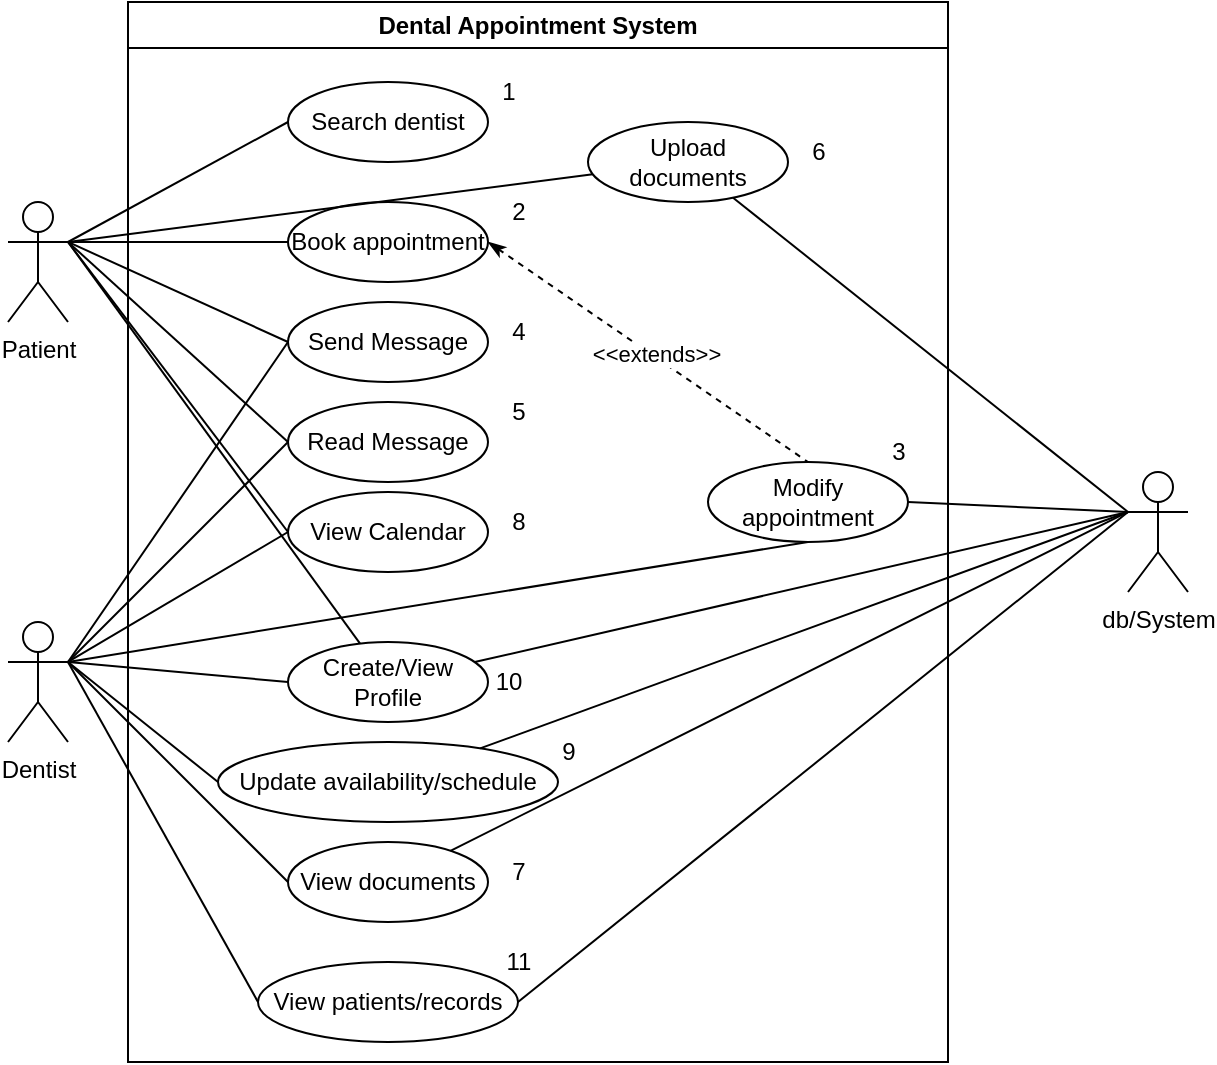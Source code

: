 <mxfile version="28.2.0">
  <diagram name="Page-1" id="wmw6oJrFdoQoXgRY6WsX">
    <mxGraphModel dx="2021" dy="1143" grid="1" gridSize="10" guides="1" tooltips="1" connect="1" arrows="1" fold="1" page="1" pageScale="1" pageWidth="850" pageHeight="1100" math="0" shadow="0">
      <root>
        <mxCell id="0" />
        <mxCell id="1" parent="0" />
        <mxCell id="Du8iLtrFkereJqny7EIQ-19" value="Dental Appointment System" style="swimlane;whiteSpace=wrap;html=1;" parent="1" vertex="1">
          <mxGeometry x="220" y="240" width="410" height="530" as="geometry" />
        </mxCell>
        <mxCell id="Du8iLtrFkereJqny7EIQ-28" value="Book appointment" style="ellipse;whiteSpace=wrap;html=1;align=center;" parent="Du8iLtrFkereJqny7EIQ-19" vertex="1">
          <mxGeometry x="80" y="100" width="100" height="40" as="geometry" />
        </mxCell>
        <mxCell id="Du8iLtrFkereJqny7EIQ-29" value="Modify appointment" style="ellipse;whiteSpace=wrap;html=1;align=center;" parent="Du8iLtrFkereJqny7EIQ-19" vertex="1">
          <mxGeometry x="290" y="230" width="100" height="40" as="geometry" />
        </mxCell>
        <mxCell id="Du8iLtrFkereJqny7EIQ-32" value="" style="endArrow=none;dashed=1;html=1;rounded=0;entryX=0.5;entryY=0;entryDx=0;entryDy=0;exitX=1;exitY=0.5;exitDx=0;exitDy=0;startArrow=classicThin;startFill=1;" parent="Du8iLtrFkereJqny7EIQ-19" source="Du8iLtrFkereJqny7EIQ-28" target="Du8iLtrFkereJqny7EIQ-29" edge="1">
          <mxGeometry width="50" height="50" relative="1" as="geometry">
            <mxPoint x="180" y="160" as="sourcePoint" />
            <mxPoint x="230" y="110" as="targetPoint" />
          </mxGeometry>
        </mxCell>
        <mxCell id="Du8iLtrFkereJqny7EIQ-33" value="&amp;lt;&amp;lt;extends&amp;gt;&amp;gt;" style="edgeLabel;html=1;align=center;verticalAlign=middle;resizable=0;points=[];" parent="Du8iLtrFkereJqny7EIQ-32" vertex="1" connectable="0">
          <mxGeometry x="0.033" y="2" relative="1" as="geometry">
            <mxPoint as="offset" />
          </mxGeometry>
        </mxCell>
        <mxCell id="Du8iLtrFkereJqny7EIQ-56" style="edgeStyle=none;rounded=0;orthogonalLoop=1;jettySize=auto;html=1;endArrow=none;endFill=0;exitX=0;exitY=0.5;exitDx=0;exitDy=0;entryX=1;entryY=0.333;entryDx=0;entryDy=0;entryPerimeter=0;" parent="Du8iLtrFkereJqny7EIQ-19" source="Du8iLtrFkereJqny7EIQ-34" target="Du8iLtrFkereJqny7EIQ-24" edge="1">
          <mxGeometry relative="1" as="geometry">
            <mxPoint x="-30" y="270" as="targetPoint" />
          </mxGeometry>
        </mxCell>
        <mxCell id="Du8iLtrFkereJqny7EIQ-34" value="Send Message" style="ellipse;whiteSpace=wrap;html=1;align=center;" parent="Du8iLtrFkereJqny7EIQ-19" vertex="1">
          <mxGeometry x="80" y="150" width="100" height="40" as="geometry" />
        </mxCell>
        <mxCell id="Du8iLtrFkereJqny7EIQ-43" value="View Calendar" style="ellipse;whiteSpace=wrap;html=1;align=center;" parent="Du8iLtrFkereJqny7EIQ-19" vertex="1">
          <mxGeometry x="80" y="245" width="100" height="40" as="geometry" />
        </mxCell>
        <mxCell id="Du8iLtrFkereJqny7EIQ-60" style="edgeStyle=none;rounded=0;orthogonalLoop=1;jettySize=auto;html=1;endArrow=none;endFill=0;" parent="Du8iLtrFkereJqny7EIQ-19" source="Du8iLtrFkereJqny7EIQ-58" edge="1">
          <mxGeometry relative="1" as="geometry">
            <mxPoint x="-30" y="120" as="targetPoint" />
          </mxGeometry>
        </mxCell>
        <mxCell id="Du8iLtrFkereJqny7EIQ-58" value="Create/View Profile" style="ellipse;whiteSpace=wrap;html=1;align=center;" parent="Du8iLtrFkereJqny7EIQ-19" vertex="1">
          <mxGeometry x="80" y="320" width="100" height="40" as="geometry" />
        </mxCell>
        <mxCell id="Du8iLtrFkereJqny7EIQ-63" style="edgeStyle=none;rounded=0;orthogonalLoop=1;jettySize=auto;html=1;endArrow=none;endFill=0;exitX=0;exitY=0.5;exitDx=0;exitDy=0;" parent="Du8iLtrFkereJqny7EIQ-19" source="Du8iLtrFkereJqny7EIQ-62" edge="1">
          <mxGeometry relative="1" as="geometry">
            <mxPoint x="-30" y="120" as="targetPoint" />
          </mxGeometry>
        </mxCell>
        <mxCell id="Du8iLtrFkereJqny7EIQ-62" value="Search dentist" style="ellipse;whiteSpace=wrap;html=1;align=center;" parent="Du8iLtrFkereJqny7EIQ-19" vertex="1">
          <mxGeometry x="80" y="40" width="100" height="40" as="geometry" />
        </mxCell>
        <mxCell id="Du8iLtrFkereJqny7EIQ-24" value="Dentist" style="shape=umlActor;verticalLabelPosition=bottom;verticalAlign=top;html=1;outlineConnect=0;" parent="Du8iLtrFkereJqny7EIQ-19" vertex="1">
          <mxGeometry x="-60" y="310" width="30" height="60" as="geometry" />
        </mxCell>
        <mxCell id="Du8iLtrFkereJqny7EIQ-46" style="edgeStyle=none;rounded=0;orthogonalLoop=1;jettySize=auto;html=1;exitX=0;exitY=0.5;exitDx=0;exitDy=0;entryX=1;entryY=0.333;entryDx=0;entryDy=0;entryPerimeter=0;endArrow=none;endFill=0;" parent="Du8iLtrFkereJqny7EIQ-19" source="Du8iLtrFkereJqny7EIQ-43" target="Du8iLtrFkereJqny7EIQ-24" edge="1">
          <mxGeometry relative="1" as="geometry" />
        </mxCell>
        <mxCell id="Du8iLtrFkereJqny7EIQ-47" value="Update availability/schedule" style="ellipse;whiteSpace=wrap;html=1;align=center;" parent="Du8iLtrFkereJqny7EIQ-19" vertex="1">
          <mxGeometry x="45" y="370" width="170" height="40" as="geometry" />
        </mxCell>
        <mxCell id="Du8iLtrFkereJqny7EIQ-48" style="edgeStyle=none;rounded=0;orthogonalLoop=1;jettySize=auto;html=1;exitX=0;exitY=0.5;exitDx=0;exitDy=0;endArrow=none;endFill=0;entryX=1;entryY=0.333;entryDx=0;entryDy=0;entryPerimeter=0;" parent="Du8iLtrFkereJqny7EIQ-19" source="Du8iLtrFkereJqny7EIQ-47" target="Du8iLtrFkereJqny7EIQ-24" edge="1">
          <mxGeometry relative="1" as="geometry" />
        </mxCell>
        <mxCell id="Du8iLtrFkereJqny7EIQ-49" value="View patients/records" style="ellipse;whiteSpace=wrap;html=1;align=center;" parent="Du8iLtrFkereJqny7EIQ-19" vertex="1">
          <mxGeometry x="65" y="480" width="130" height="40" as="geometry" />
        </mxCell>
        <mxCell id="Du8iLtrFkereJqny7EIQ-50" style="edgeStyle=none;rounded=0;orthogonalLoop=1;jettySize=auto;html=1;endArrow=none;endFill=0;entryX=1;entryY=0.333;entryDx=0;entryDy=0;entryPerimeter=0;exitX=0;exitY=0.5;exitDx=0;exitDy=0;" parent="Du8iLtrFkereJqny7EIQ-19" source="Du8iLtrFkereJqny7EIQ-49" target="Du8iLtrFkereJqny7EIQ-24" edge="1">
          <mxGeometry relative="1" as="geometry" />
        </mxCell>
        <mxCell id="Du8iLtrFkereJqny7EIQ-57" style="rounded=0;orthogonalLoop=1;jettySize=auto;html=1;exitX=1;exitY=0.333;exitDx=0;exitDy=0;exitPerimeter=0;entryX=0.5;entryY=1;entryDx=0;entryDy=0;endArrow=none;endFill=0;" parent="Du8iLtrFkereJqny7EIQ-19" source="Du8iLtrFkereJqny7EIQ-24" target="Du8iLtrFkereJqny7EIQ-29" edge="1">
          <mxGeometry relative="1" as="geometry" />
        </mxCell>
        <mxCell id="Du8iLtrFkereJqny7EIQ-59" style="edgeStyle=none;rounded=0;orthogonalLoop=1;jettySize=auto;html=1;exitX=0;exitY=0.5;exitDx=0;exitDy=0;entryX=1;entryY=0.333;entryDx=0;entryDy=0;entryPerimeter=0;endArrow=none;endFill=0;" parent="Du8iLtrFkereJqny7EIQ-19" source="Du8iLtrFkereJqny7EIQ-58" target="Du8iLtrFkereJqny7EIQ-24" edge="1">
          <mxGeometry relative="1" as="geometry" />
        </mxCell>
        <mxCell id="Du8iLtrFkereJqny7EIQ-66" style="edgeStyle=none;rounded=0;orthogonalLoop=1;jettySize=auto;html=1;endArrow=none;endFill=0;" parent="Du8iLtrFkereJqny7EIQ-19" source="Du8iLtrFkereJqny7EIQ-65" edge="1">
          <mxGeometry relative="1" as="geometry">
            <mxPoint x="-30" y="120" as="targetPoint" />
          </mxGeometry>
        </mxCell>
        <mxCell id="Du8iLtrFkereJqny7EIQ-65" value="Upload documents" style="ellipse;whiteSpace=wrap;html=1;align=center;" parent="Du8iLtrFkereJqny7EIQ-19" vertex="1">
          <mxGeometry x="230" y="60" width="100" height="40" as="geometry" />
        </mxCell>
        <mxCell id="Du8iLtrFkereJqny7EIQ-68" style="edgeStyle=none;rounded=0;orthogonalLoop=1;jettySize=auto;html=1;endArrow=none;endFill=0;exitX=0;exitY=0.5;exitDx=0;exitDy=0;entryX=1;entryY=0.333;entryDx=0;entryDy=0;entryPerimeter=0;" parent="Du8iLtrFkereJqny7EIQ-19" source="Du8iLtrFkereJqny7EIQ-67" target="Du8iLtrFkereJqny7EIQ-24" edge="1">
          <mxGeometry relative="1" as="geometry" />
        </mxCell>
        <mxCell id="Du8iLtrFkereJqny7EIQ-67" value="View documents" style="ellipse;whiteSpace=wrap;html=1;align=center;" parent="Du8iLtrFkereJqny7EIQ-19" vertex="1">
          <mxGeometry x="80" y="420" width="100" height="40" as="geometry" />
        </mxCell>
        <mxCell id="iMH_Mup8wx5sH2gppS-h-2" style="edgeStyle=none;rounded=0;orthogonalLoop=1;jettySize=auto;html=1;endArrow=none;endFill=0;exitX=0;exitY=0.5;exitDx=0;exitDy=0;entryX=1;entryY=0.333;entryDx=0;entryDy=0;entryPerimeter=0;" parent="Du8iLtrFkereJqny7EIQ-19" source="iMH_Mup8wx5sH2gppS-h-3" target="Du8iLtrFkereJqny7EIQ-24" edge="1">
          <mxGeometry relative="1" as="geometry">
            <mxPoint x="-45" y="350" as="targetPoint" />
          </mxGeometry>
        </mxCell>
        <mxCell id="iMH_Mup8wx5sH2gppS-h-3" value="Read Message" style="ellipse;whiteSpace=wrap;html=1;align=center;" parent="Du8iLtrFkereJqny7EIQ-19" vertex="1">
          <mxGeometry x="80" y="200" width="100" height="40" as="geometry" />
        </mxCell>
        <mxCell id="iMH_Mup8wx5sH2gppS-h-6" value="1" style="text;html=1;align=center;verticalAlign=middle;resizable=0;points=[];autosize=1;strokeColor=none;fillColor=none;" parent="Du8iLtrFkereJqny7EIQ-19" vertex="1">
          <mxGeometry x="175" y="30" width="30" height="30" as="geometry" />
        </mxCell>
        <mxCell id="iMH_Mup8wx5sH2gppS-h-7" value="2" style="text;html=1;align=center;verticalAlign=middle;resizable=0;points=[];autosize=1;strokeColor=none;fillColor=none;" parent="Du8iLtrFkereJqny7EIQ-19" vertex="1">
          <mxGeometry x="180" y="90" width="30" height="30" as="geometry" />
        </mxCell>
        <mxCell id="iMH_Mup8wx5sH2gppS-h-9" value="3" style="text;html=1;align=center;verticalAlign=middle;resizable=0;points=[];autosize=1;strokeColor=none;fillColor=none;" parent="Du8iLtrFkereJqny7EIQ-19" vertex="1">
          <mxGeometry x="370" y="210" width="30" height="30" as="geometry" />
        </mxCell>
        <mxCell id="iMH_Mup8wx5sH2gppS-h-10" value="4" style="text;html=1;align=center;verticalAlign=middle;resizable=0;points=[];autosize=1;strokeColor=none;fillColor=none;" parent="Du8iLtrFkereJqny7EIQ-19" vertex="1">
          <mxGeometry x="180" y="150" width="30" height="30" as="geometry" />
        </mxCell>
        <mxCell id="iMH_Mup8wx5sH2gppS-h-11" value="5" style="text;html=1;align=center;verticalAlign=middle;resizable=0;points=[];autosize=1;strokeColor=none;fillColor=none;" parent="Du8iLtrFkereJqny7EIQ-19" vertex="1">
          <mxGeometry x="180" y="190" width="30" height="30" as="geometry" />
        </mxCell>
        <mxCell id="iMH_Mup8wx5sH2gppS-h-12" value="6" style="text;html=1;align=center;verticalAlign=middle;resizable=0;points=[];autosize=1;strokeColor=none;fillColor=none;" parent="Du8iLtrFkereJqny7EIQ-19" vertex="1">
          <mxGeometry x="330" y="60" width="30" height="30" as="geometry" />
        </mxCell>
        <mxCell id="iMH_Mup8wx5sH2gppS-h-13" value="8" style="text;html=1;align=center;verticalAlign=middle;resizable=0;points=[];autosize=1;strokeColor=none;fillColor=none;" parent="Du8iLtrFkereJqny7EIQ-19" vertex="1">
          <mxGeometry x="180" y="245" width="30" height="30" as="geometry" />
        </mxCell>
        <mxCell id="iMH_Mup8wx5sH2gppS-h-14" value="10" style="text;html=1;align=center;verticalAlign=middle;resizable=0;points=[];autosize=1;strokeColor=none;fillColor=none;" parent="Du8iLtrFkereJqny7EIQ-19" vertex="1">
          <mxGeometry x="170" y="325" width="40" height="30" as="geometry" />
        </mxCell>
        <mxCell id="iMH_Mup8wx5sH2gppS-h-15" value="9" style="text;html=1;align=center;verticalAlign=middle;resizable=0;points=[];autosize=1;strokeColor=none;fillColor=none;" parent="Du8iLtrFkereJqny7EIQ-19" vertex="1">
          <mxGeometry x="205" y="360" width="30" height="30" as="geometry" />
        </mxCell>
        <mxCell id="iMH_Mup8wx5sH2gppS-h-16" value="7" style="text;html=1;align=center;verticalAlign=middle;resizable=0;points=[];autosize=1;strokeColor=none;fillColor=none;" parent="Du8iLtrFkereJqny7EIQ-19" vertex="1">
          <mxGeometry x="180" y="420" width="30" height="30" as="geometry" />
        </mxCell>
        <mxCell id="iMH_Mup8wx5sH2gppS-h-17" value="11" style="text;html=1;align=center;verticalAlign=middle;resizable=0;points=[];autosize=1;strokeColor=none;fillColor=none;" parent="Du8iLtrFkereJqny7EIQ-19" vertex="1">
          <mxGeometry x="175" y="465" width="40" height="30" as="geometry" />
        </mxCell>
        <mxCell id="Du8iLtrFkereJqny7EIQ-20" value="Patient" style="shape=umlActor;verticalLabelPosition=bottom;verticalAlign=top;html=1;outlineConnect=0;" parent="1" vertex="1">
          <mxGeometry x="160" y="340" width="30" height="60" as="geometry" />
        </mxCell>
        <mxCell id="Du8iLtrFkereJqny7EIQ-51" style="edgeStyle=none;rounded=0;orthogonalLoop=1;jettySize=auto;html=1;entryX=1;entryY=0.5;entryDx=0;entryDy=0;endArrow=none;endFill=0;exitX=0;exitY=0.333;exitDx=0;exitDy=0;exitPerimeter=0;" parent="1" source="Du8iLtrFkereJqny7EIQ-25" target="Du8iLtrFkereJqny7EIQ-49" edge="1">
          <mxGeometry relative="1" as="geometry" />
        </mxCell>
        <mxCell id="Du8iLtrFkereJqny7EIQ-25" value="db/System" style="shape=umlActor;verticalLabelPosition=bottom;verticalAlign=top;html=1;outlineConnect=0;" parent="1" vertex="1">
          <mxGeometry x="720" y="475" width="30" height="60" as="geometry" />
        </mxCell>
        <mxCell id="Du8iLtrFkereJqny7EIQ-42" value="" style="endArrow=none;html=1;rounded=0;exitX=1;exitY=0.333;exitDx=0;exitDy=0;exitPerimeter=0;entryX=0;entryY=0.5;entryDx=0;entryDy=0;" parent="1" source="Du8iLtrFkereJqny7EIQ-20" target="Du8iLtrFkereJqny7EIQ-34" edge="1">
          <mxGeometry width="50" height="50" relative="1" as="geometry">
            <mxPoint x="280" y="460" as="sourcePoint" />
            <mxPoint x="390" y="410" as="targetPoint" />
          </mxGeometry>
        </mxCell>
        <mxCell id="Du8iLtrFkereJqny7EIQ-44" value="" style="endArrow=none;html=1;rounded=0;entryX=0;entryY=0.5;entryDx=0;entryDy=0;" parent="1" target="Du8iLtrFkereJqny7EIQ-43" edge="1">
          <mxGeometry width="50" height="50" relative="1" as="geometry">
            <mxPoint x="190" y="360" as="sourcePoint" />
            <mxPoint x="370" y="400" as="targetPoint" />
          </mxGeometry>
        </mxCell>
        <mxCell id="Du8iLtrFkereJqny7EIQ-52" style="edgeStyle=none;rounded=0;orthogonalLoop=1;jettySize=auto;html=1;endArrow=none;endFill=0;entryX=0;entryY=0.333;entryDx=0;entryDy=0;entryPerimeter=0;" parent="1" source="Du8iLtrFkereJqny7EIQ-47" target="Du8iLtrFkereJqny7EIQ-25" edge="1">
          <mxGeometry relative="1" as="geometry" />
        </mxCell>
        <mxCell id="Du8iLtrFkereJqny7EIQ-53" style="edgeStyle=none;rounded=0;orthogonalLoop=1;jettySize=auto;html=1;exitX=1;exitY=0.5;exitDx=0;exitDy=0;endArrow=none;endFill=0;entryX=0;entryY=0.333;entryDx=0;entryDy=0;entryPerimeter=0;" parent="1" source="Du8iLtrFkereJqny7EIQ-29" target="Du8iLtrFkereJqny7EIQ-25" edge="1">
          <mxGeometry relative="1" as="geometry" />
        </mxCell>
        <mxCell id="Du8iLtrFkereJqny7EIQ-61" style="edgeStyle=none;rounded=0;orthogonalLoop=1;jettySize=auto;html=1;endArrow=none;endFill=0;entryX=0;entryY=0.333;entryDx=0;entryDy=0;entryPerimeter=0;" parent="1" source="Du8iLtrFkereJqny7EIQ-58" target="Du8iLtrFkereJqny7EIQ-25" edge="1">
          <mxGeometry relative="1" as="geometry" />
        </mxCell>
        <mxCell id="Du8iLtrFkereJqny7EIQ-31" value="" style="endArrow=none;html=1;rounded=0;exitX=1;exitY=0.333;exitDx=0;exitDy=0;exitPerimeter=0;entryX=0;entryY=0.5;entryDx=0;entryDy=0;" parent="1" source="Du8iLtrFkereJqny7EIQ-20" target="Du8iLtrFkereJqny7EIQ-28" edge="1">
          <mxGeometry width="50" height="50" relative="1" as="geometry">
            <mxPoint x="250" y="360" as="sourcePoint" />
            <mxPoint x="300" y="310" as="targetPoint" />
          </mxGeometry>
        </mxCell>
        <mxCell id="Du8iLtrFkereJqny7EIQ-69" style="edgeStyle=none;rounded=0;orthogonalLoop=1;jettySize=auto;html=1;endArrow=none;endFill=0;entryX=0;entryY=0.333;entryDx=0;entryDy=0;entryPerimeter=0;" parent="1" source="Du8iLtrFkereJqny7EIQ-67" target="Du8iLtrFkereJqny7EIQ-25" edge="1">
          <mxGeometry relative="1" as="geometry" />
        </mxCell>
        <mxCell id="Du8iLtrFkereJqny7EIQ-70" style="edgeStyle=none;rounded=0;orthogonalLoop=1;jettySize=auto;html=1;startArrow=none;startFill=0;endArrow=none;endFill=0;entryX=0;entryY=0.333;entryDx=0;entryDy=0;entryPerimeter=0;" parent="1" source="Du8iLtrFkereJqny7EIQ-65" target="Du8iLtrFkereJqny7EIQ-25" edge="1">
          <mxGeometry relative="1" as="geometry" />
        </mxCell>
        <mxCell id="iMH_Mup8wx5sH2gppS-h-4" value="" style="endArrow=none;html=1;rounded=0;exitX=1;exitY=0.333;exitDx=0;exitDy=0;exitPerimeter=0;entryX=0;entryY=0.5;entryDx=0;entryDy=0;" parent="1" source="Du8iLtrFkereJqny7EIQ-20" target="iMH_Mup8wx5sH2gppS-h-3" edge="1">
          <mxGeometry width="50" height="50" relative="1" as="geometry">
            <mxPoint x="190" y="400" as="sourcePoint" />
            <mxPoint x="390" y="450" as="targetPoint" />
          </mxGeometry>
        </mxCell>
      </root>
    </mxGraphModel>
  </diagram>
</mxfile>
